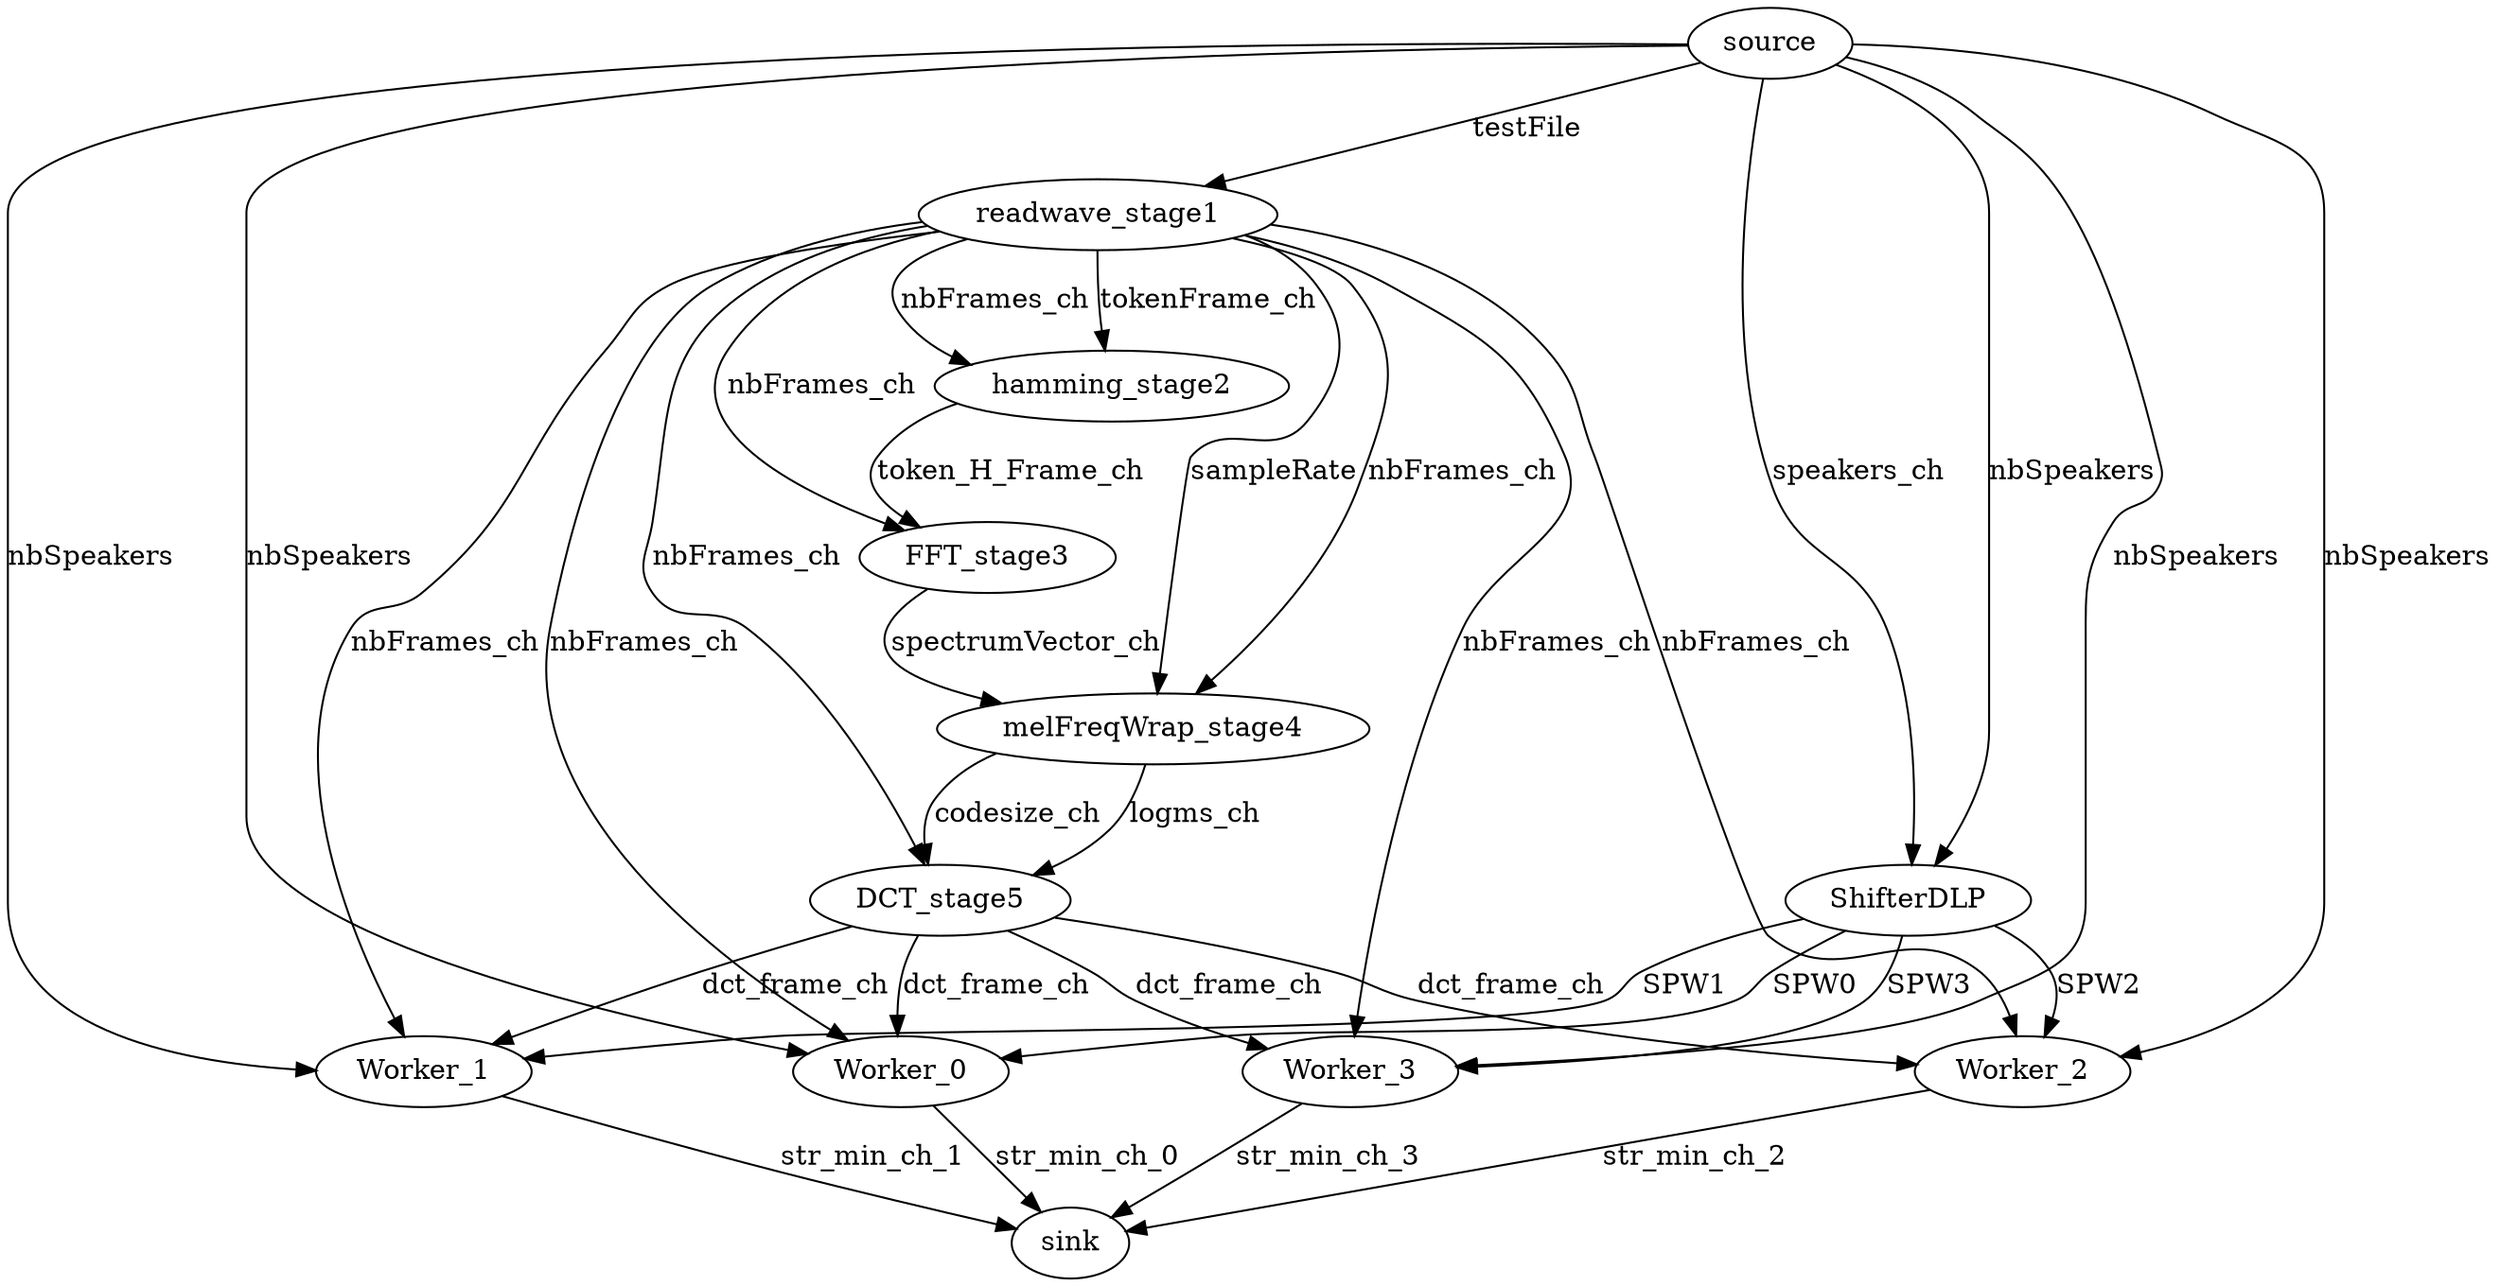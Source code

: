 digraph G {
process_source [label=source];
process_readwave_stage1 [label=readwave_stage1];
process_hamming_stage2 [label=hamming_stage2];
process_FFT_stage3 [label=FFT_stage3];
process_melFreqWrap_stage4 [label=melFreqWrap_stage4];
process_DCT_stage5 [label=DCT_stage5];
process_ShifterDLP [label=ShifterDLP];
process_Worker_0 [label=Worker_0];
process_Worker_1 [label=Worker_1];
process_Worker_2 [label=Worker_2];
process_Worker_3 [label=Worker_3];
process_sink [label=sink];
process_source -> process_readwave_stage1  [label=testFile];
process_source -> process_ShifterDLP  [label=speakers_ch];
process_readwave_stage1 -> process_melFreqWrap_stage4  [label=sampleRate];
process_readwave_stage1 -> process_hamming_stage2  [label=tokenFrame_ch];
process_readwave_stage1 -> process_hamming_stage2  [label=nbFrames_ch];
process_readwave_stage1 -> process_FFT_stage3  [label=nbFrames_ch];
process_readwave_stage1 -> process_melFreqWrap_stage4  [label=nbFrames_ch];
process_readwave_stage1 -> process_DCT_stage5  [label=nbFrames_ch];
process_readwave_stage1 -> process_Worker_0  [label=nbFrames_ch];
process_readwave_stage1 -> process_Worker_1  [label=nbFrames_ch];
process_readwave_stage1 -> process_Worker_2  [label=nbFrames_ch];
process_readwave_stage1 -> process_Worker_3  [label=nbFrames_ch];
process_hamming_stage2 -> process_FFT_stage3  [label=token_H_Frame_ch];
process_melFreqWrap_stage4 -> process_DCT_stage5  [label=logms_ch];
process_FFT_stage3 -> process_melFreqWrap_stage4  [label=spectrumVector_ch];
process_melFreqWrap_stage4 -> process_DCT_stage5  [label=codesize_ch];
process_DCT_stage5 -> process_Worker_0  [label=dct_frame_ch];
process_DCT_stage5 -> process_Worker_1  [label=dct_frame_ch];
process_DCT_stage5 -> process_Worker_2  [label=dct_frame_ch];
process_DCT_stage5 -> process_Worker_3  [label=dct_frame_ch];
process_Worker_0 -> process_sink  [label=str_min_ch_0];
process_Worker_1 -> process_sink  [label=str_min_ch_1];
process_Worker_2 -> process_sink  [label=str_min_ch_2];
process_Worker_3 -> process_sink  [label=str_min_ch_3];
process_ShifterDLP -> process_Worker_0  [label=SPW0];
process_ShifterDLP -> process_Worker_1  [label=SPW1];
process_ShifterDLP -> process_Worker_2  [label=SPW2];
process_ShifterDLP -> process_Worker_3  [label=SPW3];
process_source -> process_ShifterDLP  [label=nbSpeakers];
process_source -> process_Worker_0  [label=nbSpeakers];
process_source -> process_Worker_1  [label=nbSpeakers];
process_source -> process_Worker_2  [label=nbSpeakers];
process_source -> process_Worker_3  [label=nbSpeakers];
}
